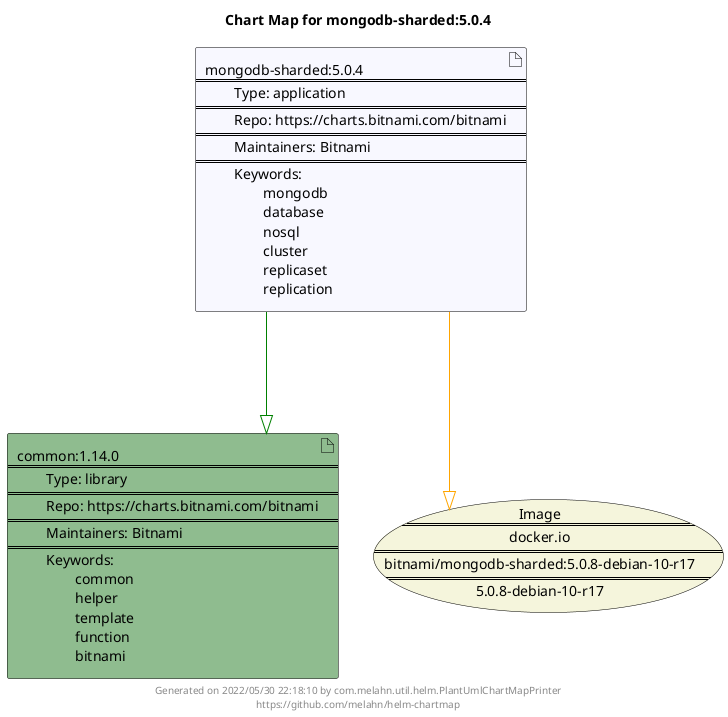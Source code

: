 @startuml
skinparam linetype ortho
skinparam backgroundColor white
skinparam usecaseBorderColor black
skinparam usecaseArrowColor LightSlateGray
skinparam artifactBorderColor black
skinparam artifactArrowColor LightSlateGray

title Chart Map for mongodb-sharded:5.0.4

'There are 2 referenced Helm Charts
artifact "common:1.14.0\n====\n\tType: library\n====\n\tRepo: https://charts.bitnami.com/bitnami\n====\n\tMaintainers: Bitnami\n====\n\tKeywords: \n\t\tcommon\n\t\thelper\n\t\ttemplate\n\t\tfunction\n\t\tbitnami" as common_1_14_0 #DarkSeaGreen
artifact "mongodb-sharded:5.0.4\n====\n\tType: application\n====\n\tRepo: https://charts.bitnami.com/bitnami\n====\n\tMaintainers: Bitnami\n====\n\tKeywords: \n\t\tmongodb\n\t\tdatabase\n\t\tnosql\n\t\tcluster\n\t\treplicaset\n\t\treplication" as mongodb_sharded_5_0_4 #GhostWhite

'There is one referenced Docker Image
usecase "Image\n====\ndocker.io\n====\nbitnami/mongodb-sharded:5.0.8-debian-10-r17\n====\n5.0.8-debian-10-r17" as docker_io_bitnami_mongodb_sharded_5_0_8_debian_10_r17 #Beige

'Chart Dependencies
mongodb_sharded_5_0_4--[#green]-|>common_1_14_0
mongodb_sharded_5_0_4--[#orange]-|>docker_io_bitnami_mongodb_sharded_5_0_8_debian_10_r17

center footer Generated on 2022/05/30 22:18:10 by com.melahn.util.helm.PlantUmlChartMapPrinter\nhttps://github.com/melahn/helm-chartmap
@enduml
